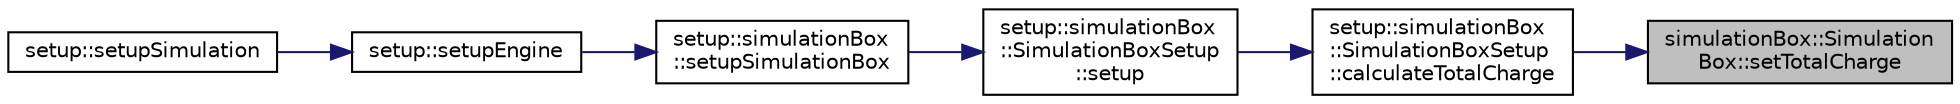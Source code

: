 digraph "simulationBox::SimulationBox::setTotalCharge"
{
 // LATEX_PDF_SIZE
  edge [fontname="Helvetica",fontsize="10",labelfontname="Helvetica",labelfontsize="10"];
  node [fontname="Helvetica",fontsize="10",shape=record];
  rankdir="RL";
  Node1 [label="simulationBox::Simulation\lBox::setTotalCharge",height=0.2,width=0.4,color="black", fillcolor="grey75", style="filled", fontcolor="black",tooltip=" "];
  Node1 -> Node2 [dir="back",color="midnightblue",fontsize="10",style="solid",fontname="Helvetica"];
  Node2 [label="setup::simulationBox\l::SimulationBoxSetup\l::calculateTotalCharge",height=0.2,width=0.4,color="black", fillcolor="white", style="filled",URL="$classsetup_1_1simulationBox_1_1SimulationBoxSetup.html#a7b5032b523068d4505803e1efa310900",tooltip="Calculates the total charge of the simulation box."];
  Node2 -> Node3 [dir="back",color="midnightblue",fontsize="10",style="solid",fontname="Helvetica"];
  Node3 [label="setup::simulationBox\l::SimulationBoxSetup\l::setup",height=0.2,width=0.4,color="black", fillcolor="white", style="filled",URL="$classsetup_1_1simulationBox_1_1SimulationBoxSetup.html#a948550ca78296bf6fb5694bdaf95afdf",tooltip="setup simulation box"];
  Node3 -> Node4 [dir="back",color="midnightblue",fontsize="10",style="solid",fontname="Helvetica"];
  Node4 [label="setup::simulationBox\l::setupSimulationBox",height=0.2,width=0.4,color="black", fillcolor="white", style="filled",URL="$namespacesetup_1_1simulationBox.html#a2cb3fb489992e090325f4af5c42917c2",tooltip="wrapper to create SetupSimulationBox object and call setup"];
  Node4 -> Node5 [dir="back",color="midnightblue",fontsize="10",style="solid",fontname="Helvetica"];
  Node5 [label="setup::setupEngine",height=0.2,width=0.4,color="black", fillcolor="white", style="filled",URL="$namespacesetup.html#aa83171046bbca205b3db6e0cd2dbc4e1",tooltip="setup the engine"];
  Node5 -> Node6 [dir="back",color="midnightblue",fontsize="10",style="solid",fontname="Helvetica"];
  Node6 [label="setup::setupSimulation",height=0.2,width=0.4,color="black", fillcolor="white", style="filled",URL="$namespacesetup.html#a1c000cdfa46aed7d8018017635915ae1",tooltip="setup the engine"];
}
